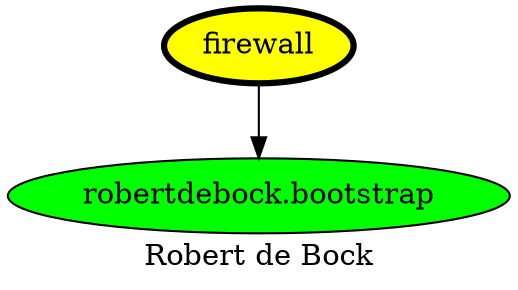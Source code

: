 digraph PhiloDilemma {
  label = "Robert de Bock" ;
  overlap=false
  {
    "firewall" [fillcolor=yellow style=filled penwidth=3]
    "robertdebock.bootstrap" [fillcolor=green style=filled]
  }
  "firewall" -> "robertdebock.bootstrap"
}
